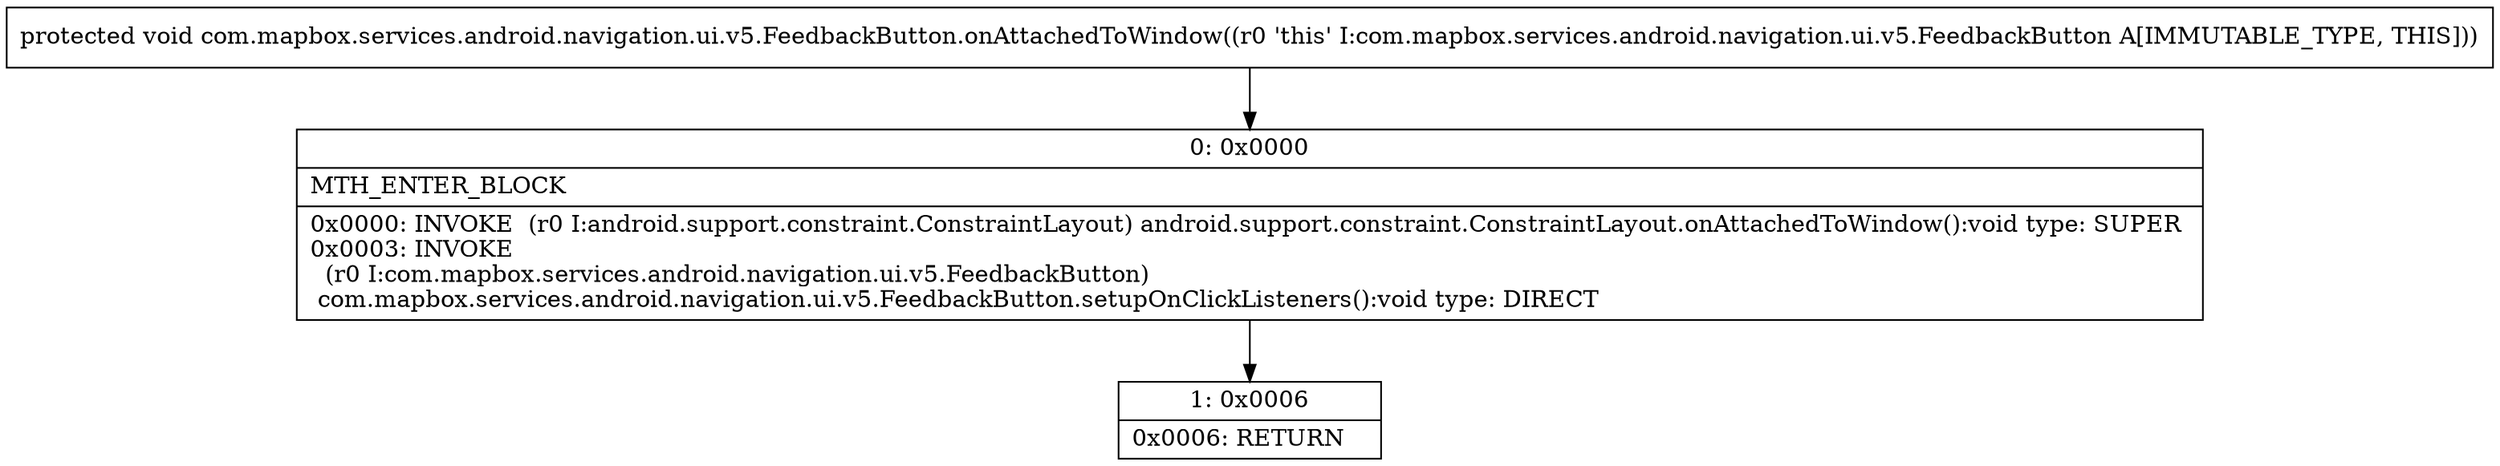 digraph "CFG forcom.mapbox.services.android.navigation.ui.v5.FeedbackButton.onAttachedToWindow()V" {
Node_0 [shape=record,label="{0\:\ 0x0000|MTH_ENTER_BLOCK\l|0x0000: INVOKE  (r0 I:android.support.constraint.ConstraintLayout) android.support.constraint.ConstraintLayout.onAttachedToWindow():void type: SUPER \l0x0003: INVOKE  \l  (r0 I:com.mapbox.services.android.navigation.ui.v5.FeedbackButton)\l com.mapbox.services.android.navigation.ui.v5.FeedbackButton.setupOnClickListeners():void type: DIRECT \l}"];
Node_1 [shape=record,label="{1\:\ 0x0006|0x0006: RETURN   \l}"];
MethodNode[shape=record,label="{protected void com.mapbox.services.android.navigation.ui.v5.FeedbackButton.onAttachedToWindow((r0 'this' I:com.mapbox.services.android.navigation.ui.v5.FeedbackButton A[IMMUTABLE_TYPE, THIS])) }"];
MethodNode -> Node_0;
Node_0 -> Node_1;
}


